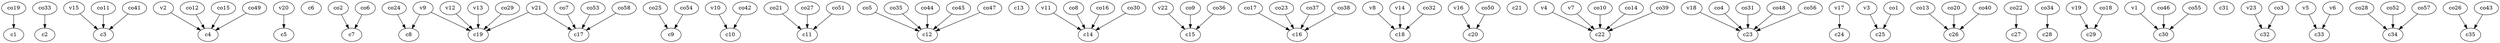strict digraph  {
c1;
c2;
c3;
c4;
c5;
c6;
c7;
c8;
c9;
c10;
c11;
c12;
c13;
c14;
c15;
c16;
c17;
c18;
c19;
c20;
c21;
c22;
c23;
c24;
c25;
c26;
c27;
c28;
c29;
c30;
c31;
c32;
c33;
c34;
c35;
v1;
v2;
v3;
v4;
v5;
v6;
v7;
v8;
v9;
v10;
v11;
v12;
v13;
v14;
v15;
v16;
v17;
v18;
v19;
v20;
v21;
v22;
v23;
co1;
co2;
co3;
co4;
co5;
co6;
co7;
co8;
co9;
co10;
co11;
co12;
co13;
co14;
co15;
co16;
co17;
co18;
co19;
co20;
co21;
co22;
co23;
co24;
co25;
co26;
co27;
co28;
co29;
co30;
co31;
co32;
co33;
co34;
co35;
co36;
co37;
co38;
co39;
co40;
co41;
co42;
co43;
co44;
co45;
co46;
co47;
co48;
co49;
co50;
co51;
co52;
co53;
co54;
co55;
co56;
co57;
co58;
v1 -> c30  [weight=1];
v2 -> c4  [weight=1];
v3 -> c25  [weight=1];
v4 -> c22  [weight=1];
v5 -> c33  [weight=1];
v6 -> c33  [weight=1];
v7 -> c22  [weight=1];
v8 -> c18  [weight=1];
v9 -> c8  [weight=1];
v9 -> c19  [weight=1];
v10 -> c10  [weight=1];
v11 -> c14  [weight=1];
v12 -> c19  [weight=1];
v13 -> c19  [weight=1];
v14 -> c18  [weight=1];
v15 -> c3  [weight=1];
v16 -> c20  [weight=1];
v17 -> c24  [weight=1];
v18 -> c23  [weight=1];
v19 -> c29  [weight=1];
v20 -> c5  [weight=1];
v21 -> c17  [weight=1];
v21 -> c19  [weight=1];
v22 -> c15  [weight=1];
v23 -> c32  [weight=1];
co1 -> c25  [weight=1];
co2 -> c7  [weight=1];
co3 -> c32  [weight=1];
co4 -> c23  [weight=1];
co5 -> c12  [weight=1];
co6 -> c7  [weight=1];
co7 -> c17  [weight=1];
co8 -> c14  [weight=1];
co9 -> c15  [weight=1];
co10 -> c22  [weight=1];
co11 -> c3  [weight=1];
co12 -> c4  [weight=1];
co13 -> c26  [weight=1];
co14 -> c22  [weight=1];
co15 -> c4  [weight=1];
co16 -> c14  [weight=1];
co17 -> c16  [weight=1];
co18 -> c29  [weight=1];
co19 -> c1  [weight=1];
co20 -> c26  [weight=1];
co21 -> c11  [weight=1];
co22 -> c27  [weight=1];
co23 -> c16  [weight=1];
co24 -> c8  [weight=1];
co25 -> c9  [weight=1];
co26 -> c35  [weight=1];
co27 -> c11  [weight=1];
co28 -> c34  [weight=1];
co29 -> c19  [weight=1];
co30 -> c14  [weight=1];
co31 -> c23  [weight=1];
co32 -> c18  [weight=1];
co33 -> c2  [weight=1];
co34 -> c28  [weight=1];
co35 -> c12  [weight=1];
co36 -> c15  [weight=1];
co37 -> c16  [weight=1];
co38 -> c16  [weight=1];
co39 -> c22  [weight=1];
co40 -> c26  [weight=1];
co41 -> c3  [weight=1];
co42 -> c10  [weight=1];
co43 -> c35  [weight=1];
co44 -> c12  [weight=1];
co45 -> c12  [weight=1];
co46 -> c30  [weight=1];
co47 -> c12  [weight=1];
co48 -> c23  [weight=1];
co49 -> c4  [weight=1];
co50 -> c20  [weight=1];
co51 -> c11  [weight=1];
co52 -> c34  [weight=1];
co53 -> c17  [weight=1];
co54 -> c9  [weight=1];
co55 -> c30  [weight=1];
co56 -> c23  [weight=1];
co57 -> c34  [weight=1];
co58 -> c17  [weight=1];
}
